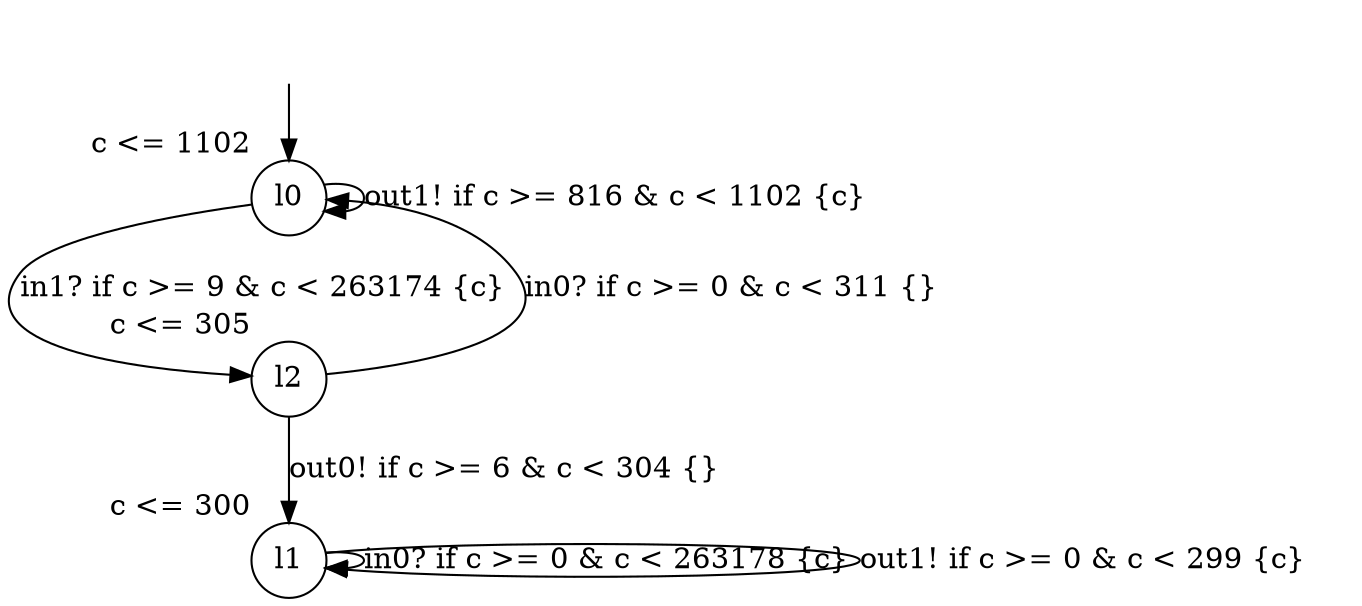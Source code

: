 digraph g {
__start0 [label="" shape="none"];
l0 [shape="circle" margin=0 label="l0", xlabel="c <= 1102"];
l1 [shape="circle" margin=0 label="l1", xlabel="c <= 300"];
l2 [shape="circle" margin=0 label="l2", xlabel="c <= 305"];
l0 -> l2 [label="in1? if c >= 9 & c < 263174 {c} "];
l0 -> l0 [label="out1! if c >= 816 & c < 1102 {c} "];
l1 -> l1 [label="in0? if c >= 0 & c < 263178 {c} "];
l1 -> l1 [label="out1! if c >= 0 & c < 299 {c} "];
l2 -> l1 [label="out0! if c >= 6 & c < 304 {} "];
l2 -> l0 [label="in0? if c >= 0 & c < 311 {} "];
__start0 -> l0;
}
